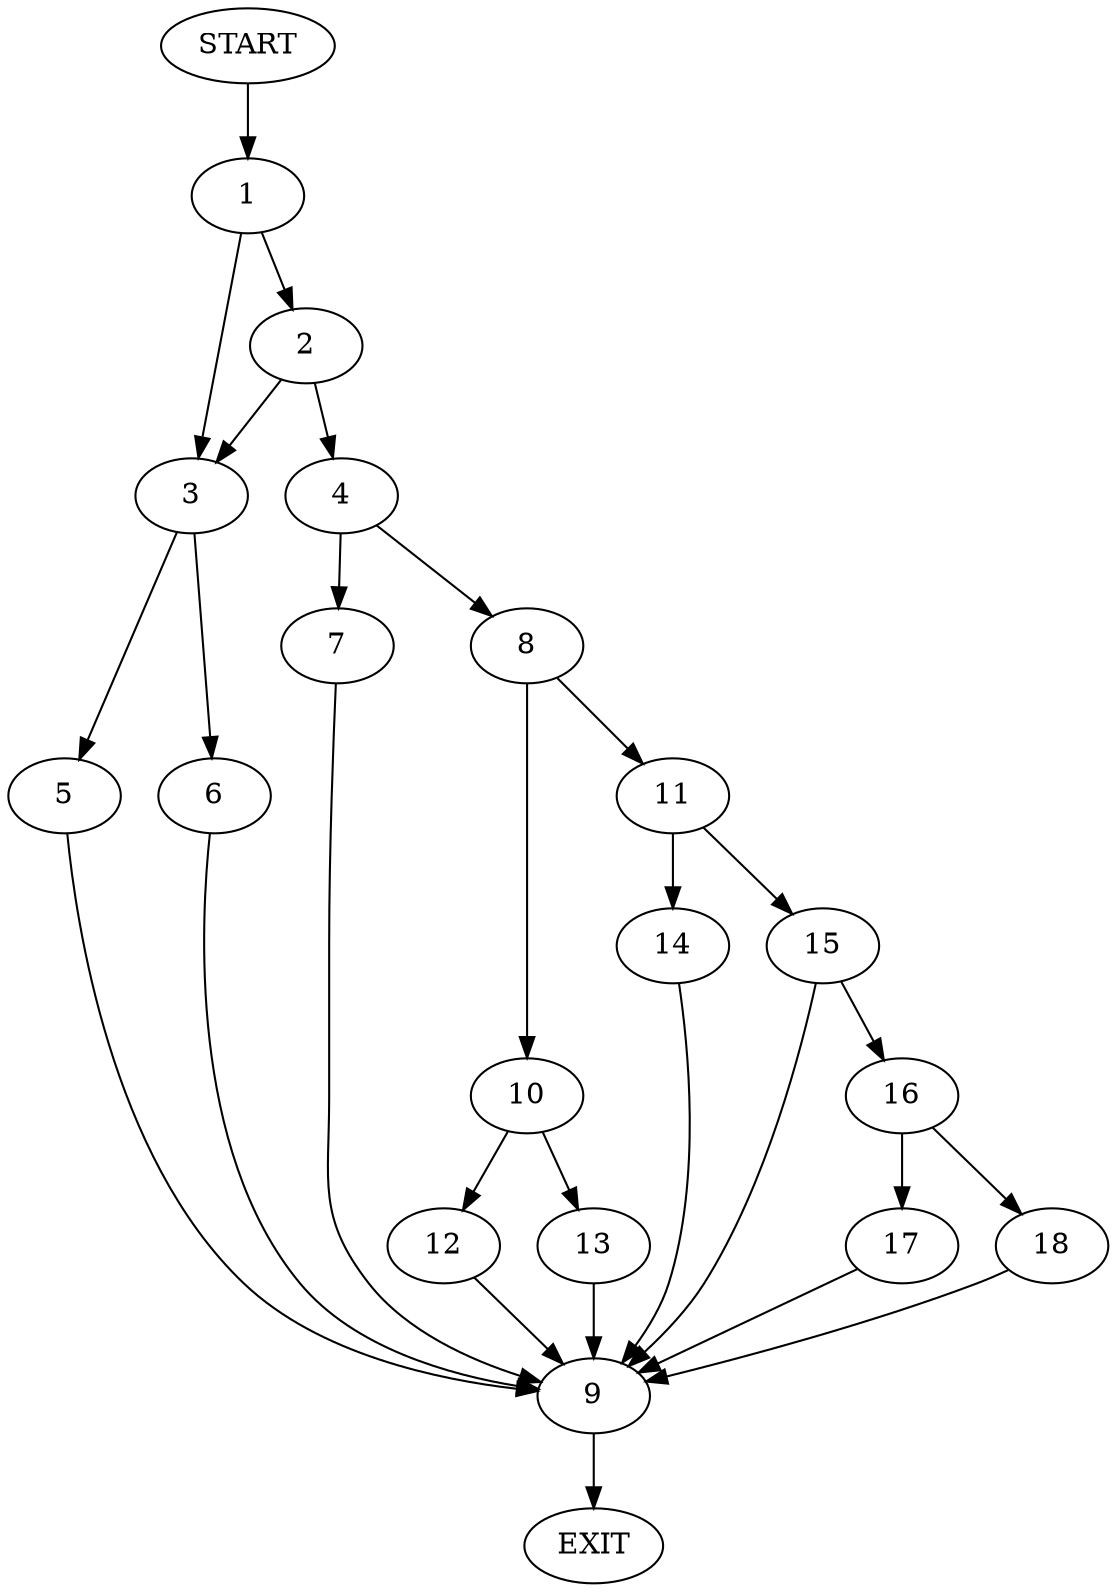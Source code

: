 digraph {
0 [label="START"]
19 [label="EXIT"]
0 -> 1
1 -> 2
1 -> 3
2 -> 3
2 -> 4
3 -> 5
3 -> 6
4 -> 7
4 -> 8
5 -> 9
6 -> 9
9 -> 19
7 -> 9
8 -> 10
8 -> 11
10 -> 12
10 -> 13
11 -> 14
11 -> 15
12 -> 9
13 -> 9
14 -> 9
15 -> 9
15 -> 16
16 -> 17
16 -> 18
18 -> 9
17 -> 9
}
